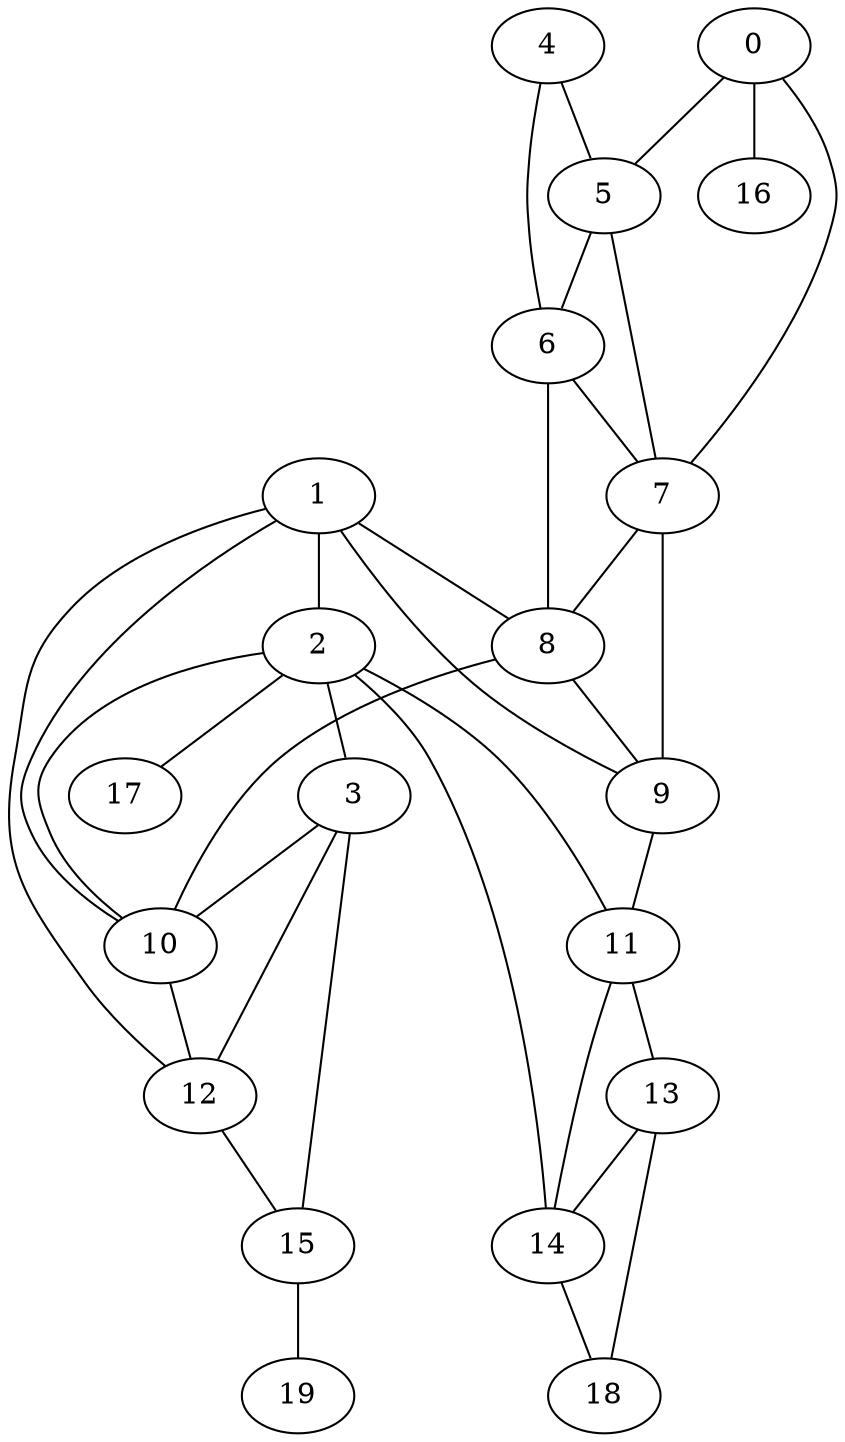 digraph "no_name" {
edge [dir=none]
node [shape = ellipse];
  0;  1;  2;  3;  4;  5;  6;  7;  8;  9;  10;  11;  12;  13;  14;  15;  16;  17;  18;  19;
  0 -> 16;
  0 -> 7;
  0 -> 5;
  1 -> 8;
  1 -> 9;
  1 -> 12;
  1 -> 2;
  1 -> 10;
  2 -> 3;
  2 -> 11;
  2 -> 17;
  2 -> 14;
  2 -> 10;
  3 -> 15;
  3 -> 12;
  3 -> 10;
  4 -> 6;
  4 -> 5;
  5 -> 6;
  5 -> 7;
  6 -> 8;
  6 -> 7;
  7 -> 8;
  7 -> 9;
  8 -> 9;
  8 -> 10;
  9 -> 11;
  10 -> 12;
  11 -> 14;
  11 -> 13;
  12 -> 15;
  13 -> 14;
  13 -> 18;
  14 -> 18;
  15 -> 19;

}
